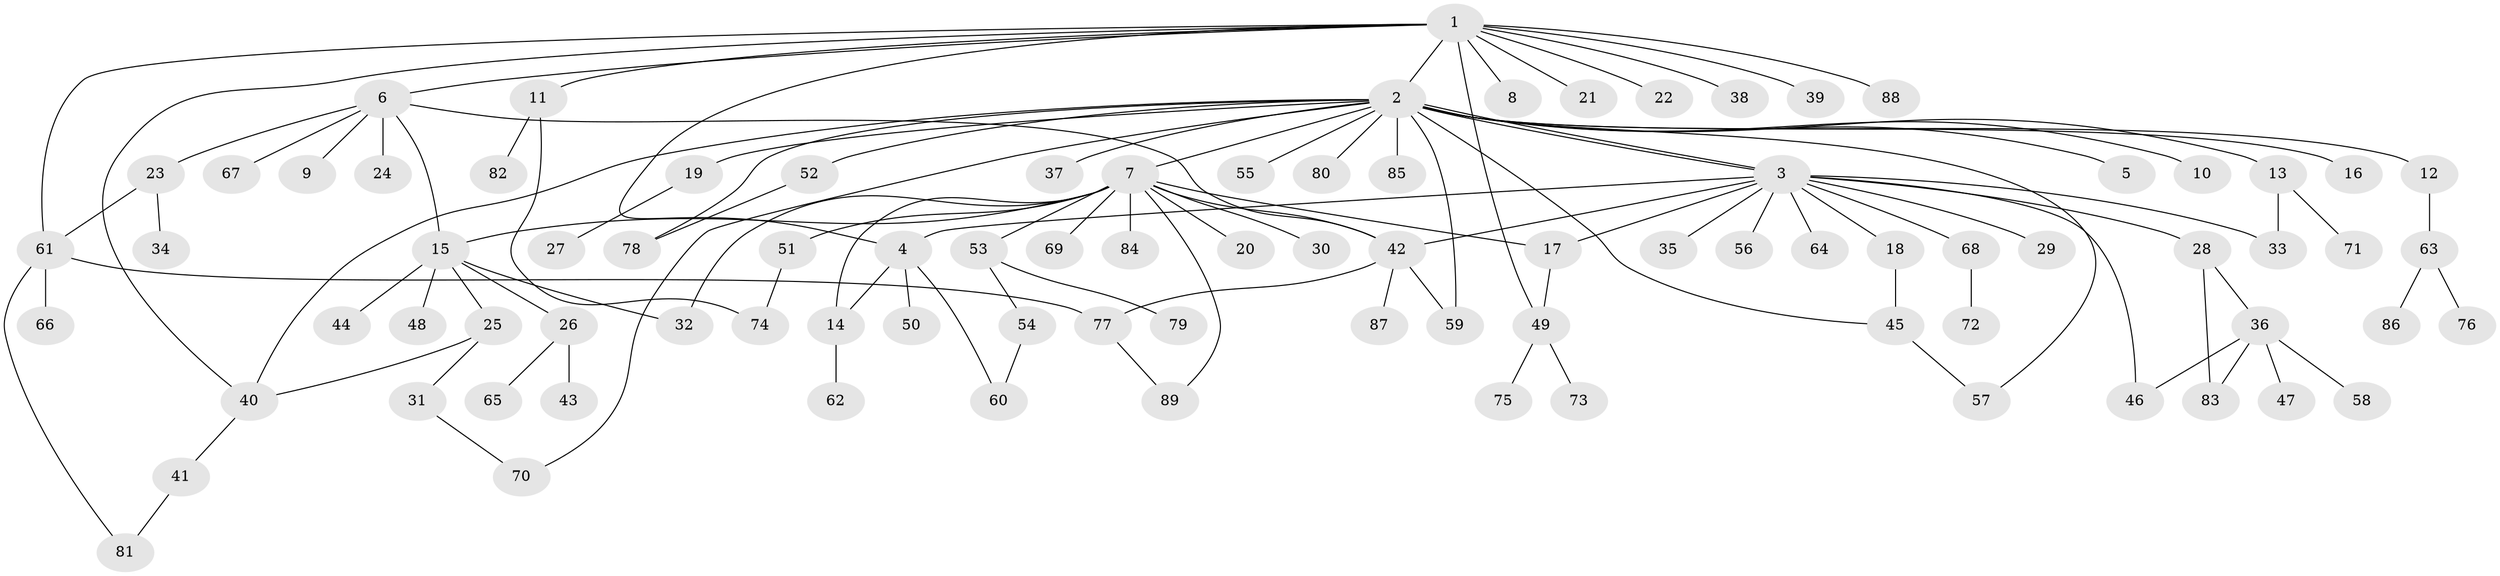 // Generated by graph-tools (version 1.1) at 2025/47/03/09/25 04:47:26]
// undirected, 89 vertices, 113 edges
graph export_dot {
graph [start="1"]
  node [color=gray90,style=filled];
  1;
  2;
  3;
  4;
  5;
  6;
  7;
  8;
  9;
  10;
  11;
  12;
  13;
  14;
  15;
  16;
  17;
  18;
  19;
  20;
  21;
  22;
  23;
  24;
  25;
  26;
  27;
  28;
  29;
  30;
  31;
  32;
  33;
  34;
  35;
  36;
  37;
  38;
  39;
  40;
  41;
  42;
  43;
  44;
  45;
  46;
  47;
  48;
  49;
  50;
  51;
  52;
  53;
  54;
  55;
  56;
  57;
  58;
  59;
  60;
  61;
  62;
  63;
  64;
  65;
  66;
  67;
  68;
  69;
  70;
  71;
  72;
  73;
  74;
  75;
  76;
  77;
  78;
  79;
  80;
  81;
  82;
  83;
  84;
  85;
  86;
  87;
  88;
  89;
  1 -- 2;
  1 -- 4;
  1 -- 6;
  1 -- 8;
  1 -- 11;
  1 -- 21;
  1 -- 22;
  1 -- 38;
  1 -- 39;
  1 -- 40;
  1 -- 49;
  1 -- 61;
  1 -- 88;
  2 -- 3;
  2 -- 3;
  2 -- 5;
  2 -- 7;
  2 -- 10;
  2 -- 12;
  2 -- 13;
  2 -- 16;
  2 -- 19;
  2 -- 37;
  2 -- 40;
  2 -- 45;
  2 -- 52;
  2 -- 55;
  2 -- 57;
  2 -- 59;
  2 -- 70;
  2 -- 78;
  2 -- 80;
  2 -- 85;
  3 -- 4;
  3 -- 17;
  3 -- 18;
  3 -- 28;
  3 -- 29;
  3 -- 33;
  3 -- 35;
  3 -- 42;
  3 -- 46;
  3 -- 56;
  3 -- 64;
  3 -- 68;
  4 -- 14;
  4 -- 50;
  4 -- 60;
  6 -- 9;
  6 -- 15;
  6 -- 23;
  6 -- 24;
  6 -- 42;
  6 -- 67;
  7 -- 14;
  7 -- 15;
  7 -- 17;
  7 -- 20;
  7 -- 30;
  7 -- 32;
  7 -- 42;
  7 -- 51;
  7 -- 53;
  7 -- 69;
  7 -- 84;
  7 -- 89;
  11 -- 74;
  11 -- 82;
  12 -- 63;
  13 -- 33;
  13 -- 71;
  14 -- 62;
  15 -- 25;
  15 -- 26;
  15 -- 32;
  15 -- 44;
  15 -- 48;
  17 -- 49;
  18 -- 45;
  19 -- 27;
  23 -- 34;
  23 -- 61;
  25 -- 31;
  25 -- 40;
  26 -- 43;
  26 -- 65;
  28 -- 36;
  28 -- 83;
  31 -- 70;
  36 -- 46;
  36 -- 47;
  36 -- 58;
  36 -- 83;
  40 -- 41;
  41 -- 81;
  42 -- 59;
  42 -- 77;
  42 -- 87;
  45 -- 57;
  49 -- 73;
  49 -- 75;
  51 -- 74;
  52 -- 78;
  53 -- 54;
  53 -- 79;
  54 -- 60;
  61 -- 66;
  61 -- 77;
  61 -- 81;
  63 -- 76;
  63 -- 86;
  68 -- 72;
  77 -- 89;
}
